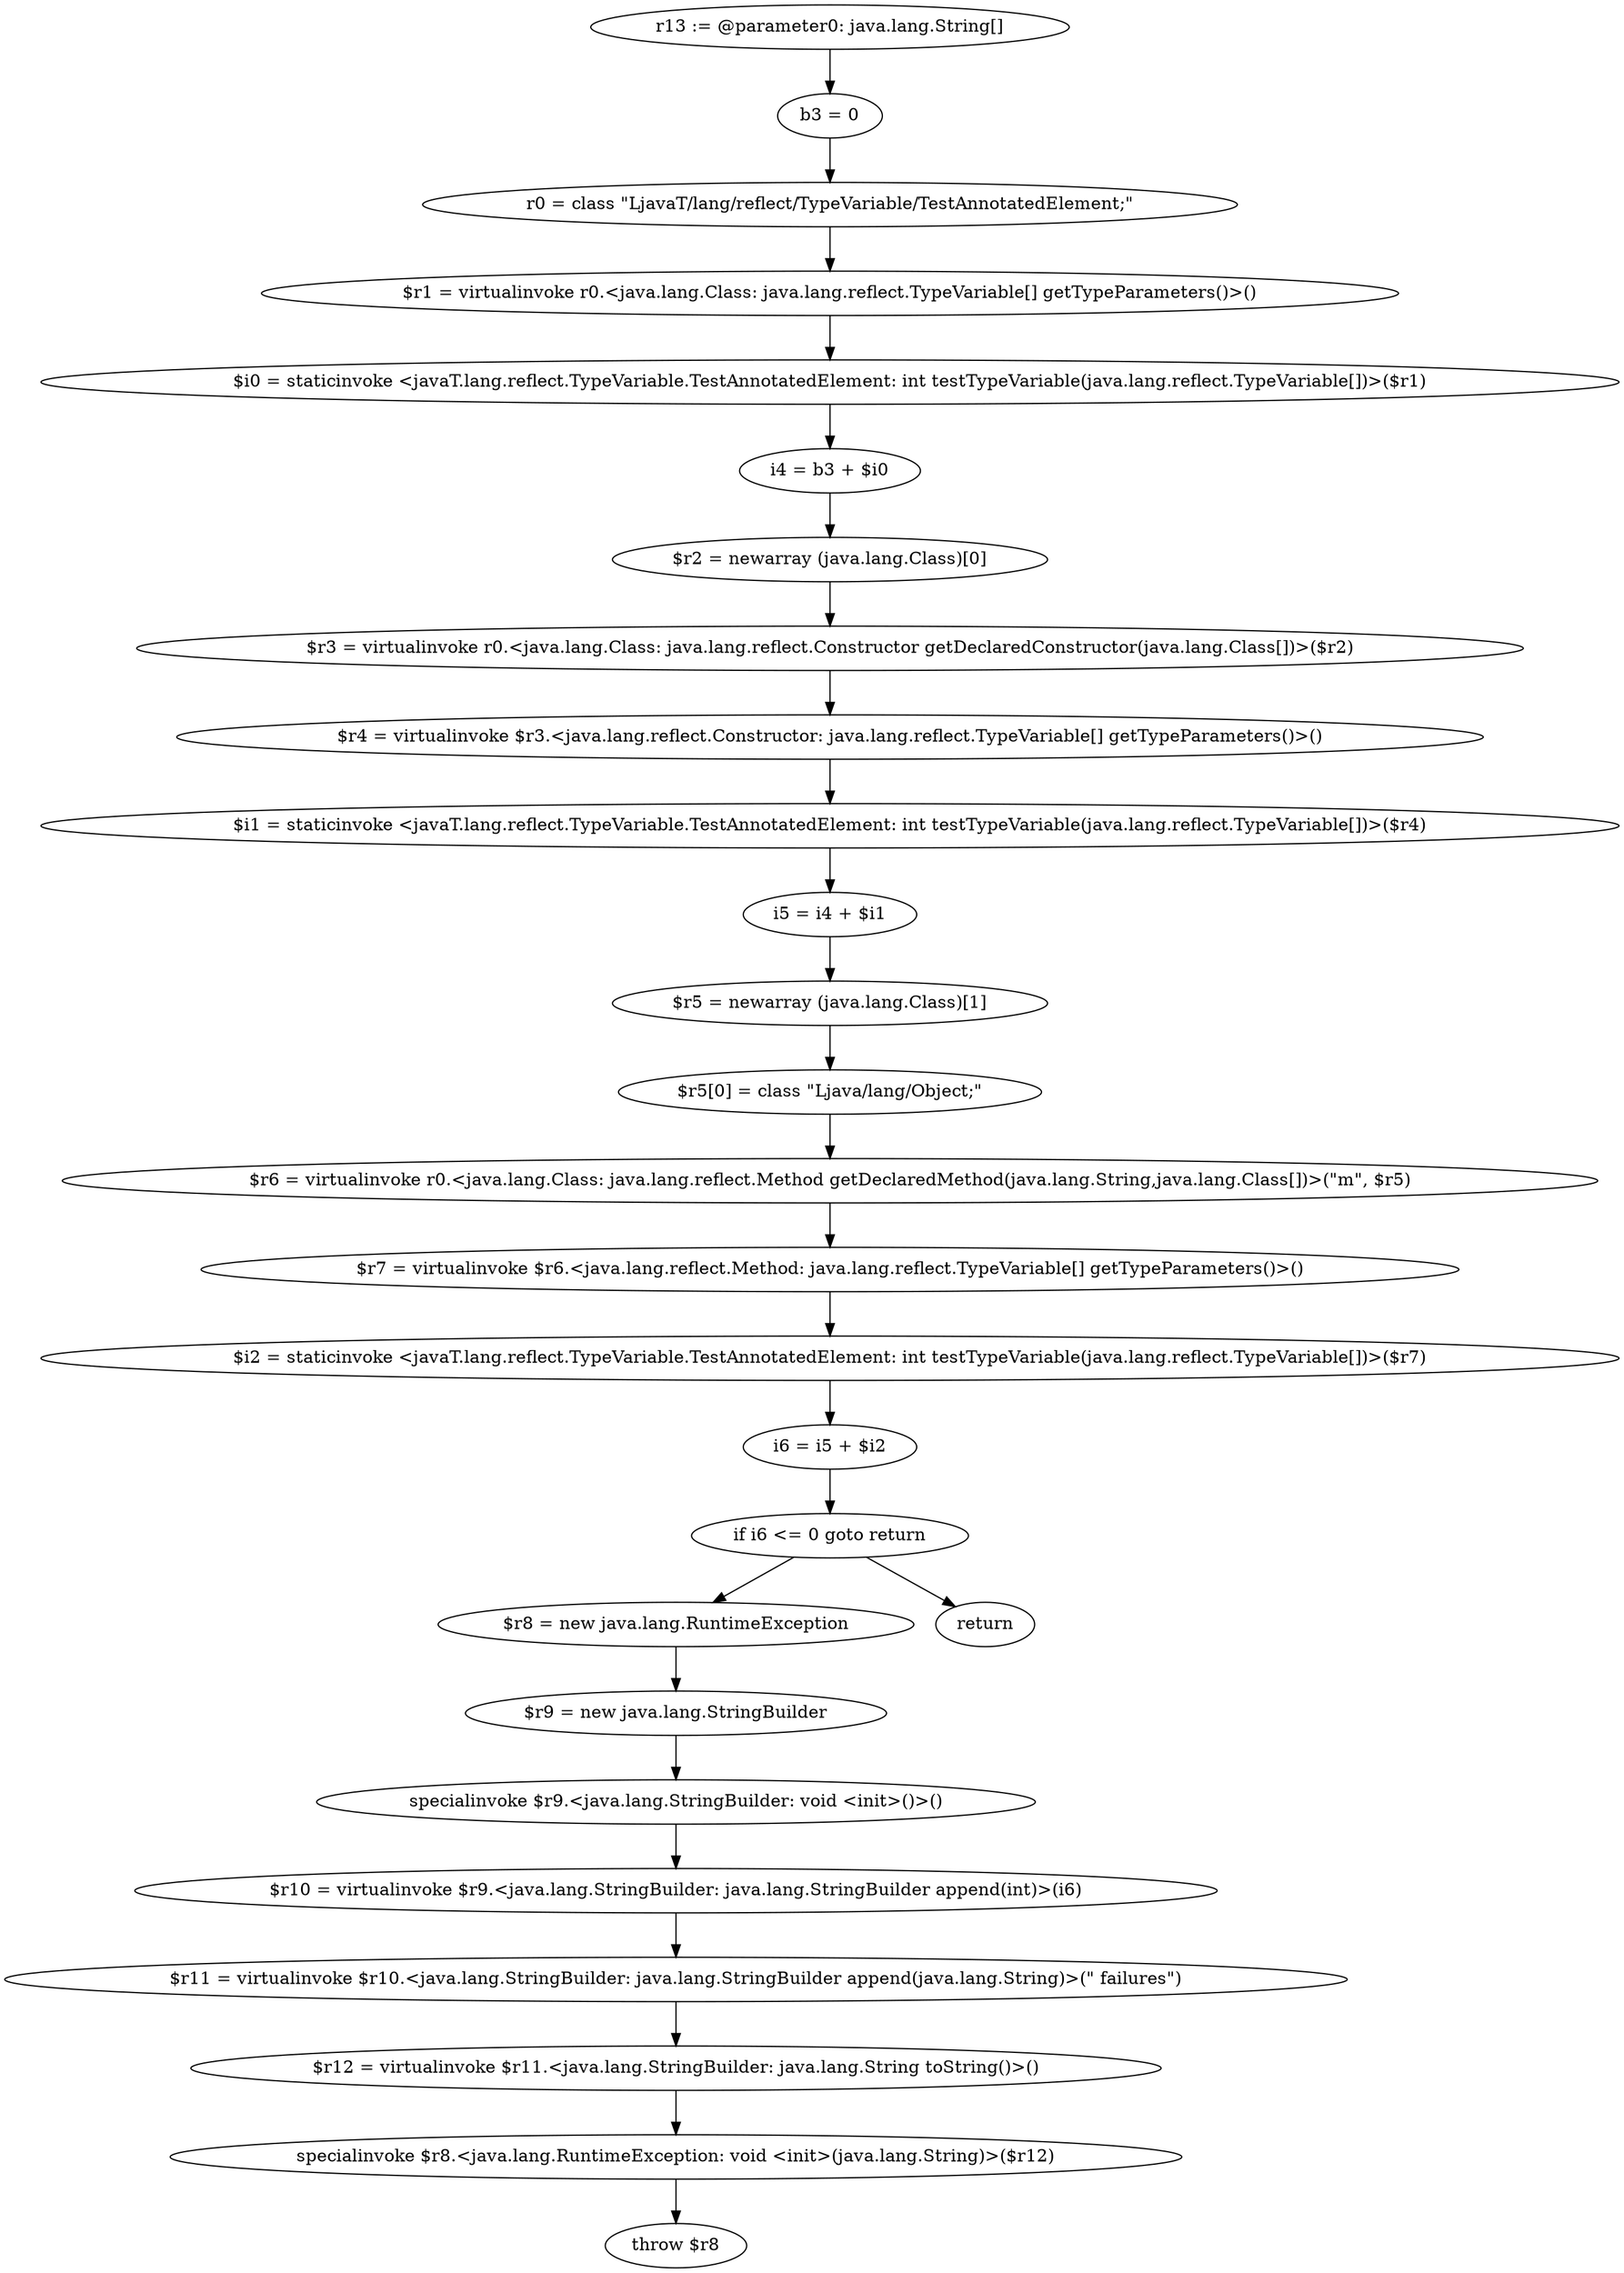 digraph "unitGraph" {
    "r13 := @parameter0: java.lang.String[]"
    "b3 = 0"
    "r0 = class \"LjavaT/lang/reflect/TypeVariable/TestAnnotatedElement;\""
    "$r1 = virtualinvoke r0.<java.lang.Class: java.lang.reflect.TypeVariable[] getTypeParameters()>()"
    "$i0 = staticinvoke <javaT.lang.reflect.TypeVariable.TestAnnotatedElement: int testTypeVariable(java.lang.reflect.TypeVariable[])>($r1)"
    "i4 = b3 + $i0"
    "$r2 = newarray (java.lang.Class)[0]"
    "$r3 = virtualinvoke r0.<java.lang.Class: java.lang.reflect.Constructor getDeclaredConstructor(java.lang.Class[])>($r2)"
    "$r4 = virtualinvoke $r3.<java.lang.reflect.Constructor: java.lang.reflect.TypeVariable[] getTypeParameters()>()"
    "$i1 = staticinvoke <javaT.lang.reflect.TypeVariable.TestAnnotatedElement: int testTypeVariable(java.lang.reflect.TypeVariable[])>($r4)"
    "i5 = i4 + $i1"
    "$r5 = newarray (java.lang.Class)[1]"
    "$r5[0] = class \"Ljava/lang/Object;\""
    "$r6 = virtualinvoke r0.<java.lang.Class: java.lang.reflect.Method getDeclaredMethod(java.lang.String,java.lang.Class[])>(\"m\", $r5)"
    "$r7 = virtualinvoke $r6.<java.lang.reflect.Method: java.lang.reflect.TypeVariable[] getTypeParameters()>()"
    "$i2 = staticinvoke <javaT.lang.reflect.TypeVariable.TestAnnotatedElement: int testTypeVariable(java.lang.reflect.TypeVariable[])>($r7)"
    "i6 = i5 + $i2"
    "if i6 <= 0 goto return"
    "$r8 = new java.lang.RuntimeException"
    "$r9 = new java.lang.StringBuilder"
    "specialinvoke $r9.<java.lang.StringBuilder: void <init>()>()"
    "$r10 = virtualinvoke $r9.<java.lang.StringBuilder: java.lang.StringBuilder append(int)>(i6)"
    "$r11 = virtualinvoke $r10.<java.lang.StringBuilder: java.lang.StringBuilder append(java.lang.String)>(\" failures\")"
    "$r12 = virtualinvoke $r11.<java.lang.StringBuilder: java.lang.String toString()>()"
    "specialinvoke $r8.<java.lang.RuntimeException: void <init>(java.lang.String)>($r12)"
    "throw $r8"
    "return"
    "r13 := @parameter0: java.lang.String[]"->"b3 = 0";
    "b3 = 0"->"r0 = class \"LjavaT/lang/reflect/TypeVariable/TestAnnotatedElement;\"";
    "r0 = class \"LjavaT/lang/reflect/TypeVariable/TestAnnotatedElement;\""->"$r1 = virtualinvoke r0.<java.lang.Class: java.lang.reflect.TypeVariable[] getTypeParameters()>()";
    "$r1 = virtualinvoke r0.<java.lang.Class: java.lang.reflect.TypeVariable[] getTypeParameters()>()"->"$i0 = staticinvoke <javaT.lang.reflect.TypeVariable.TestAnnotatedElement: int testTypeVariable(java.lang.reflect.TypeVariable[])>($r1)";
    "$i0 = staticinvoke <javaT.lang.reflect.TypeVariable.TestAnnotatedElement: int testTypeVariable(java.lang.reflect.TypeVariable[])>($r1)"->"i4 = b3 + $i0";
    "i4 = b3 + $i0"->"$r2 = newarray (java.lang.Class)[0]";
    "$r2 = newarray (java.lang.Class)[0]"->"$r3 = virtualinvoke r0.<java.lang.Class: java.lang.reflect.Constructor getDeclaredConstructor(java.lang.Class[])>($r2)";
    "$r3 = virtualinvoke r0.<java.lang.Class: java.lang.reflect.Constructor getDeclaredConstructor(java.lang.Class[])>($r2)"->"$r4 = virtualinvoke $r3.<java.lang.reflect.Constructor: java.lang.reflect.TypeVariable[] getTypeParameters()>()";
    "$r4 = virtualinvoke $r3.<java.lang.reflect.Constructor: java.lang.reflect.TypeVariable[] getTypeParameters()>()"->"$i1 = staticinvoke <javaT.lang.reflect.TypeVariable.TestAnnotatedElement: int testTypeVariable(java.lang.reflect.TypeVariable[])>($r4)";
    "$i1 = staticinvoke <javaT.lang.reflect.TypeVariable.TestAnnotatedElement: int testTypeVariable(java.lang.reflect.TypeVariable[])>($r4)"->"i5 = i4 + $i1";
    "i5 = i4 + $i1"->"$r5 = newarray (java.lang.Class)[1]";
    "$r5 = newarray (java.lang.Class)[1]"->"$r5[0] = class \"Ljava/lang/Object;\"";
    "$r5[0] = class \"Ljava/lang/Object;\""->"$r6 = virtualinvoke r0.<java.lang.Class: java.lang.reflect.Method getDeclaredMethod(java.lang.String,java.lang.Class[])>(\"m\", $r5)";
    "$r6 = virtualinvoke r0.<java.lang.Class: java.lang.reflect.Method getDeclaredMethod(java.lang.String,java.lang.Class[])>(\"m\", $r5)"->"$r7 = virtualinvoke $r6.<java.lang.reflect.Method: java.lang.reflect.TypeVariable[] getTypeParameters()>()";
    "$r7 = virtualinvoke $r6.<java.lang.reflect.Method: java.lang.reflect.TypeVariable[] getTypeParameters()>()"->"$i2 = staticinvoke <javaT.lang.reflect.TypeVariable.TestAnnotatedElement: int testTypeVariable(java.lang.reflect.TypeVariable[])>($r7)";
    "$i2 = staticinvoke <javaT.lang.reflect.TypeVariable.TestAnnotatedElement: int testTypeVariable(java.lang.reflect.TypeVariable[])>($r7)"->"i6 = i5 + $i2";
    "i6 = i5 + $i2"->"if i6 <= 0 goto return";
    "if i6 <= 0 goto return"->"$r8 = new java.lang.RuntimeException";
    "if i6 <= 0 goto return"->"return";
    "$r8 = new java.lang.RuntimeException"->"$r9 = new java.lang.StringBuilder";
    "$r9 = new java.lang.StringBuilder"->"specialinvoke $r9.<java.lang.StringBuilder: void <init>()>()";
    "specialinvoke $r9.<java.lang.StringBuilder: void <init>()>()"->"$r10 = virtualinvoke $r9.<java.lang.StringBuilder: java.lang.StringBuilder append(int)>(i6)";
    "$r10 = virtualinvoke $r9.<java.lang.StringBuilder: java.lang.StringBuilder append(int)>(i6)"->"$r11 = virtualinvoke $r10.<java.lang.StringBuilder: java.lang.StringBuilder append(java.lang.String)>(\" failures\")";
    "$r11 = virtualinvoke $r10.<java.lang.StringBuilder: java.lang.StringBuilder append(java.lang.String)>(\" failures\")"->"$r12 = virtualinvoke $r11.<java.lang.StringBuilder: java.lang.String toString()>()";
    "$r12 = virtualinvoke $r11.<java.lang.StringBuilder: java.lang.String toString()>()"->"specialinvoke $r8.<java.lang.RuntimeException: void <init>(java.lang.String)>($r12)";
    "specialinvoke $r8.<java.lang.RuntimeException: void <init>(java.lang.String)>($r12)"->"throw $r8";
}
